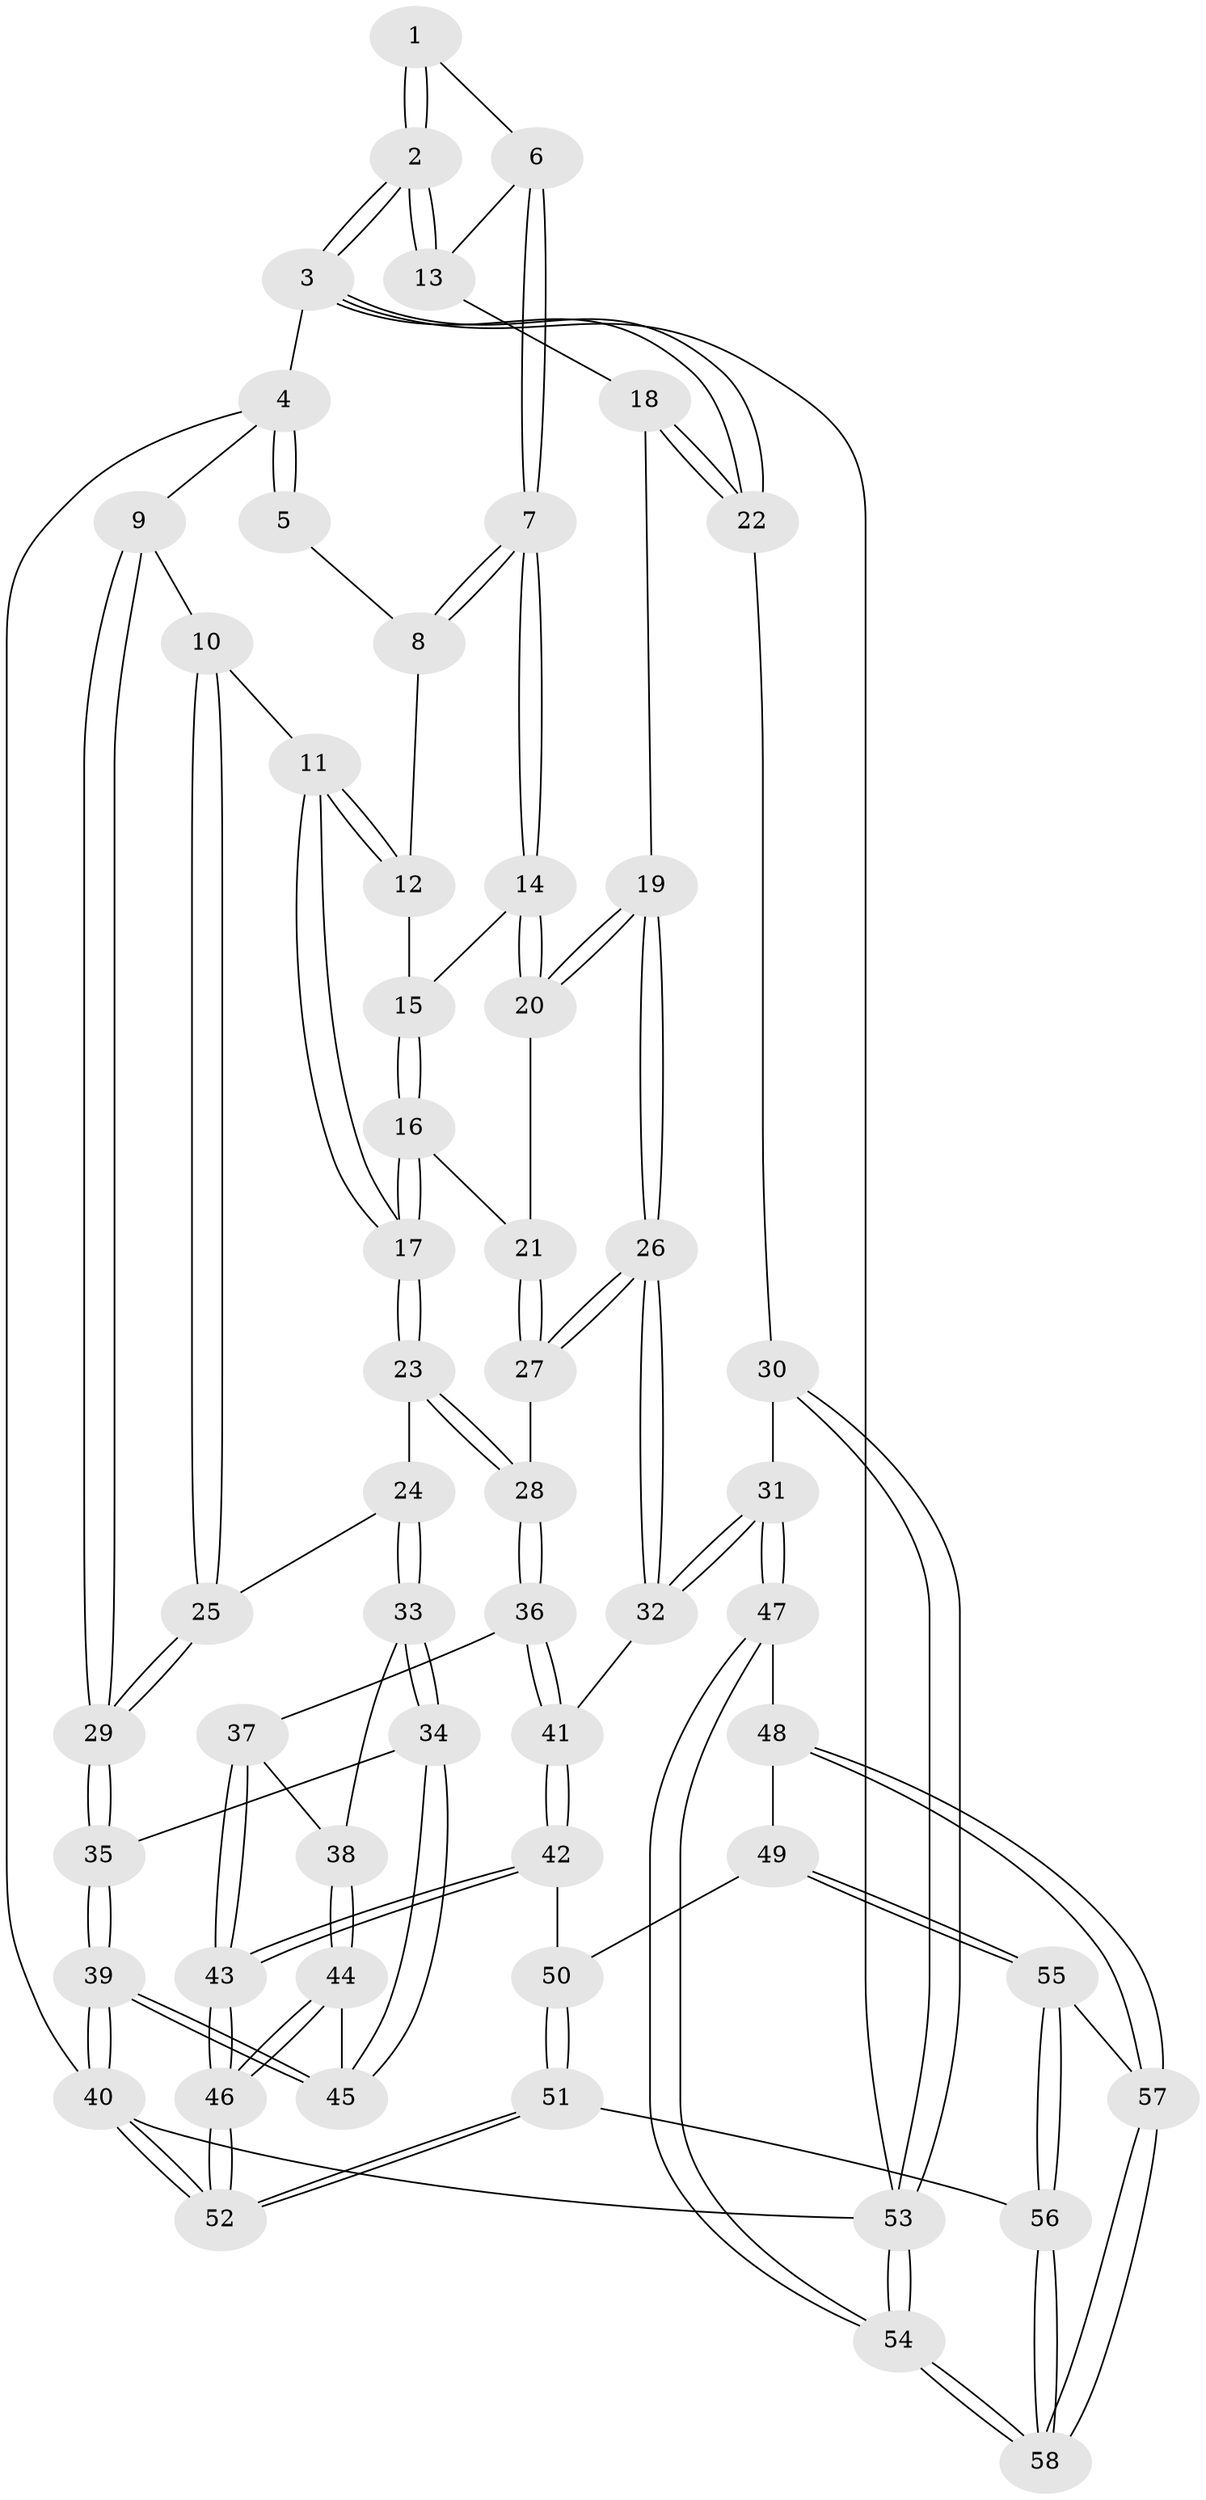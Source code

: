 // Generated by graph-tools (version 1.1) at 2025/11/02/27/25 16:11:59]
// undirected, 58 vertices, 142 edges
graph export_dot {
graph [start="1"]
  node [color=gray90,style=filled];
  1 [pos="+0.6284034897992847+0"];
  2 [pos="+1+0"];
  3 [pos="+1+0"];
  4 [pos="+0+0"];
  5 [pos="+0.38955695148922054+0"];
  6 [pos="+0.6774757272711385+0.07194247933063265"];
  7 [pos="+0.6154405057248745+0.20395360801580442"];
  8 [pos="+0.3755049144050713+0"];
  9 [pos="+0+0.06030399581993088"];
  10 [pos="+0.16318265764659337+0.21824414457841165"];
  11 [pos="+0.24181753403770298+0.20144509995069293"];
  12 [pos="+0.3504236284379193+0.07508387529849697"];
  13 [pos="+0.8509827974758991+0.13918224137820678"];
  14 [pos="+0.6099814021690221+0.2184625157236109"];
  15 [pos="+0.42179057100985445+0.13690068604135394"];
  16 [pos="+0.4428831487313559+0.32571825369772095"];
  17 [pos="+0.3875127366421389+0.35591962956999706"];
  18 [pos="+0.8750745846400423+0.25285984112901205"];
  19 [pos="+0.7655962487878987+0.3818510149708219"];
  20 [pos="+0.6102009648153317+0.22145400739518245"];
  21 [pos="+0.5033145522492408+0.31159245380696876"];
  22 [pos="+1+0.27802752694773347"];
  23 [pos="+0.36764762023067943+0.46043889822628187"];
  24 [pos="+0.20037148024209786+0.488056055589493"];
  25 [pos="+0.17413655461702057+0.459495013305635"];
  26 [pos="+0.7701779314920353+0.5252093577923496"];
  27 [pos="+0.6002768149245852+0.5004137441791333"];
  28 [pos="+0.4309524450371705+0.5358388480181028"];
  29 [pos="+0+0.4405051849847013"];
  30 [pos="+1+0.5944676329299381"];
  31 [pos="+0.8429357245557877+0.6168127267910232"];
  32 [pos="+0.8151745475139613+0.5935226266988064"];
  33 [pos="+0.1687735174850197+0.6299266712521233"];
  34 [pos="+0.013183315736176935+0.6539157384286184"];
  35 [pos="+0+0.6388483657999534"];
  36 [pos="+0.4275937091145645+0.5600449815312492"];
  37 [pos="+0.333046478087786+0.6604389448796643"];
  38 [pos="+0.1727058836671865+0.6345369493475098"];
  39 [pos="+0+0.8324501178422201"];
  40 [pos="+0+1"];
  41 [pos="+0.5112547361904539+0.7191440695307452"];
  42 [pos="+0.490293155980267+0.778113013919345"];
  43 [pos="+0.35901449060819857+0.7951017936807674"];
  44 [pos="+0.2212201202669686+0.9184137805077077"];
  45 [pos="+0.16334112005704857+0.8988192603830643"];
  46 [pos="+0.22810813406729294+0.9249006632173269"];
  47 [pos="+0.8120731717143368+0.7406877014670623"];
  48 [pos="+0.7928988979795432+0.770054759794534"];
  49 [pos="+0.5674320685074012+0.8467008388868335"];
  50 [pos="+0.4938417231509897+0.7833197538811225"];
  51 [pos="+0.3717036586406319+1"];
  52 [pos="+0.296887774410902+1"];
  53 [pos="+1+1"];
  54 [pos="+1+1"];
  55 [pos="+0.5777113983411737+1"];
  56 [pos="+0.5194072803071494+1"];
  57 [pos="+0.7701442187894797+0.8748112615609315"];
  58 [pos="+0.9966355782309829+1"];
  1 -- 2;
  1 -- 2;
  1 -- 6;
  2 -- 3;
  2 -- 3;
  2 -- 13;
  2 -- 13;
  3 -- 4;
  3 -- 22;
  3 -- 22;
  3 -- 53;
  4 -- 5;
  4 -- 5;
  4 -- 9;
  4 -- 40;
  5 -- 8;
  6 -- 7;
  6 -- 7;
  6 -- 13;
  7 -- 8;
  7 -- 8;
  7 -- 14;
  7 -- 14;
  8 -- 12;
  9 -- 10;
  9 -- 29;
  9 -- 29;
  10 -- 11;
  10 -- 25;
  10 -- 25;
  11 -- 12;
  11 -- 12;
  11 -- 17;
  11 -- 17;
  12 -- 15;
  13 -- 18;
  14 -- 15;
  14 -- 20;
  14 -- 20;
  15 -- 16;
  15 -- 16;
  16 -- 17;
  16 -- 17;
  16 -- 21;
  17 -- 23;
  17 -- 23;
  18 -- 19;
  18 -- 22;
  18 -- 22;
  19 -- 20;
  19 -- 20;
  19 -- 26;
  19 -- 26;
  20 -- 21;
  21 -- 27;
  21 -- 27;
  22 -- 30;
  23 -- 24;
  23 -- 28;
  23 -- 28;
  24 -- 25;
  24 -- 33;
  24 -- 33;
  25 -- 29;
  25 -- 29;
  26 -- 27;
  26 -- 27;
  26 -- 32;
  26 -- 32;
  27 -- 28;
  28 -- 36;
  28 -- 36;
  29 -- 35;
  29 -- 35;
  30 -- 31;
  30 -- 53;
  30 -- 53;
  31 -- 32;
  31 -- 32;
  31 -- 47;
  31 -- 47;
  32 -- 41;
  33 -- 34;
  33 -- 34;
  33 -- 38;
  34 -- 35;
  34 -- 45;
  34 -- 45;
  35 -- 39;
  35 -- 39;
  36 -- 37;
  36 -- 41;
  36 -- 41;
  37 -- 38;
  37 -- 43;
  37 -- 43;
  38 -- 44;
  38 -- 44;
  39 -- 40;
  39 -- 40;
  39 -- 45;
  39 -- 45;
  40 -- 52;
  40 -- 52;
  40 -- 53;
  41 -- 42;
  41 -- 42;
  42 -- 43;
  42 -- 43;
  42 -- 50;
  43 -- 46;
  43 -- 46;
  44 -- 45;
  44 -- 46;
  44 -- 46;
  46 -- 52;
  46 -- 52;
  47 -- 48;
  47 -- 54;
  47 -- 54;
  48 -- 49;
  48 -- 57;
  48 -- 57;
  49 -- 50;
  49 -- 55;
  49 -- 55;
  50 -- 51;
  50 -- 51;
  51 -- 52;
  51 -- 52;
  51 -- 56;
  53 -- 54;
  53 -- 54;
  54 -- 58;
  54 -- 58;
  55 -- 56;
  55 -- 56;
  55 -- 57;
  56 -- 58;
  56 -- 58;
  57 -- 58;
  57 -- 58;
}
